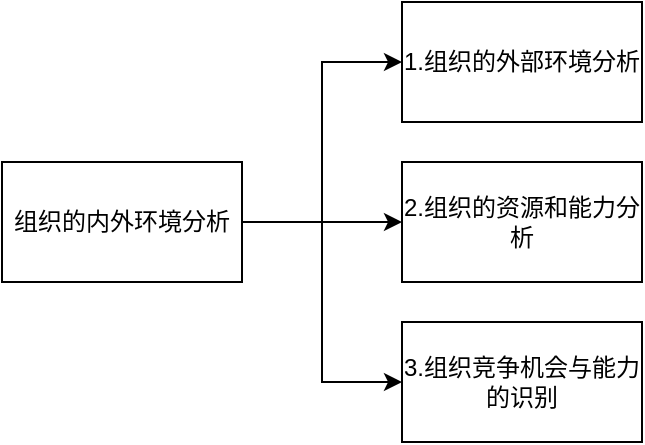 <mxfile version="22.1.11" type="device">
  <diagram name="第 1 页" id="r7uowtqQ6HRbo01nV7ZE">
    <mxGraphModel dx="954" dy="589" grid="1" gridSize="10" guides="1" tooltips="1" connect="1" arrows="1" fold="1" page="1" pageScale="1" pageWidth="827" pageHeight="1169" math="0" shadow="0">
      <root>
        <mxCell id="0" />
        <mxCell id="1" parent="0" />
        <mxCell id="A0i4G1W6mLOIoVrcPyR9-5" style="edgeStyle=orthogonalEdgeStyle;rounded=0;orthogonalLoop=1;jettySize=auto;html=1;entryX=0;entryY=0.5;entryDx=0;entryDy=0;" parent="1" source="A0i4G1W6mLOIoVrcPyR9-1" target="A0i4G1W6mLOIoVrcPyR9-4" edge="1">
          <mxGeometry relative="1" as="geometry" />
        </mxCell>
        <mxCell id="A0i4G1W6mLOIoVrcPyR9-6" style="edgeStyle=orthogonalEdgeStyle;rounded=0;orthogonalLoop=1;jettySize=auto;html=1;entryX=0;entryY=0.5;entryDx=0;entryDy=0;" parent="1" source="A0i4G1W6mLOIoVrcPyR9-1" target="A0i4G1W6mLOIoVrcPyR9-3" edge="1">
          <mxGeometry relative="1" as="geometry" />
        </mxCell>
        <mxCell id="A0i4G1W6mLOIoVrcPyR9-7" style="edgeStyle=orthogonalEdgeStyle;rounded=0;orthogonalLoop=1;jettySize=auto;html=1;entryX=0;entryY=0.5;entryDx=0;entryDy=0;" parent="1" source="A0i4G1W6mLOIoVrcPyR9-1" target="A0i4G1W6mLOIoVrcPyR9-2" edge="1">
          <mxGeometry relative="1" as="geometry" />
        </mxCell>
        <mxCell id="A0i4G1W6mLOIoVrcPyR9-1" value="组织的内外环境分析" style="rounded=0;whiteSpace=wrap;html=1;" parent="1" vertex="1">
          <mxGeometry x="40" y="160" width="120" height="60" as="geometry" />
        </mxCell>
        <mxCell id="A0i4G1W6mLOIoVrcPyR9-2" value="3.组织竞争机会与能力的识别" style="rounded=0;whiteSpace=wrap;html=1;" parent="1" vertex="1">
          <mxGeometry x="240" y="240" width="120" height="60" as="geometry" />
        </mxCell>
        <mxCell id="A0i4G1W6mLOIoVrcPyR9-3" value="2.组织的资源和能力分析" style="rounded=0;whiteSpace=wrap;html=1;" parent="1" vertex="1">
          <mxGeometry x="240" y="160" width="120" height="60" as="geometry" />
        </mxCell>
        <mxCell id="A0i4G1W6mLOIoVrcPyR9-4" value="1.组织的外部环境分析" style="rounded=0;whiteSpace=wrap;html=1;" parent="1" vertex="1">
          <mxGeometry x="240" y="80" width="120" height="60" as="geometry" />
        </mxCell>
      </root>
    </mxGraphModel>
  </diagram>
</mxfile>
